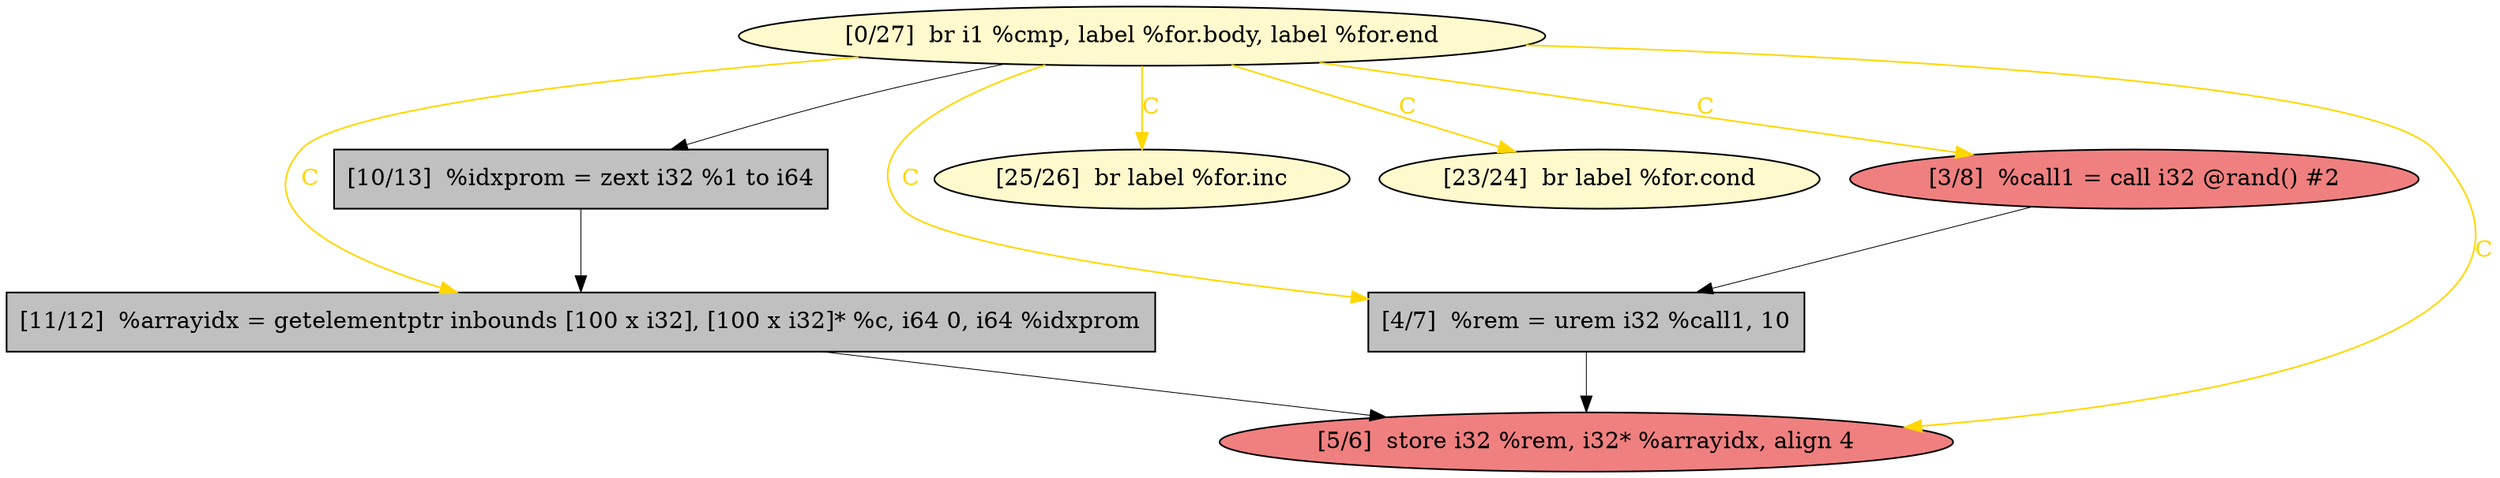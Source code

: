
digraph G {


node265 [fillcolor=lemonchiffon,label="[0/27]  br i1 %cmp, label %for.body, label %for.end",shape=ellipse,style=filled ]
node259 [fillcolor=grey,label="[11/12]  %arrayidx = getelementptr inbounds [100 x i32], [100 x i32]* %c, i64 0, i64 %idxprom",shape=rectangle,style=filled ]
node258 [fillcolor=lightcoral,label="[3/8]  %call1 = call i32 @rand() #2",shape=ellipse,style=filled ]
node261 [fillcolor=grey,label="[10/13]  %idxprom = zext i32 %1 to i64",shape=rectangle,style=filled ]
node264 [fillcolor=lemonchiffon,label="[25/26]  br label %for.inc",shape=ellipse,style=filled ]
node260 [fillcolor=lemonchiffon,label="[23/24]  br label %for.cond",shape=ellipse,style=filled ]
node262 [fillcolor=grey,label="[4/7]  %rem = urem i32 %call1, 10",shape=rectangle,style=filled ]
node263 [fillcolor=lightcoral,label="[5/6]  store i32 %rem, i32* %arrayidx, align 4",shape=ellipse,style=filled ]

node265->node262 [style=solid,color=gold,label="C",penwidth=1.0,fontcolor=gold ]
node259->node263 [style=solid,color=black,label="",penwidth=0.5,fontcolor=black ]
node265->node263 [style=solid,color=gold,label="C",penwidth=1.0,fontcolor=gold ]
node265->node259 [style=solid,color=gold,label="C",penwidth=1.0,fontcolor=gold ]
node265->node260 [style=solid,color=gold,label="C",penwidth=1.0,fontcolor=gold ]
node262->node263 [style=solid,color=black,label="",penwidth=0.5,fontcolor=black ]
node265->node258 [style=solid,color=gold,label="C",penwidth=1.0,fontcolor=gold ]
node265->node264 [style=solid,color=gold,label="C",penwidth=1.0,fontcolor=gold ]
node258->node262 [style=solid,color=black,label="",penwidth=0.5,fontcolor=black ]
node265->node261 [style=solid,color=black,label="",penwidth=0.5,fontcolor=black ]
node261->node259 [style=solid,color=black,label="",penwidth=0.5,fontcolor=black ]


}
